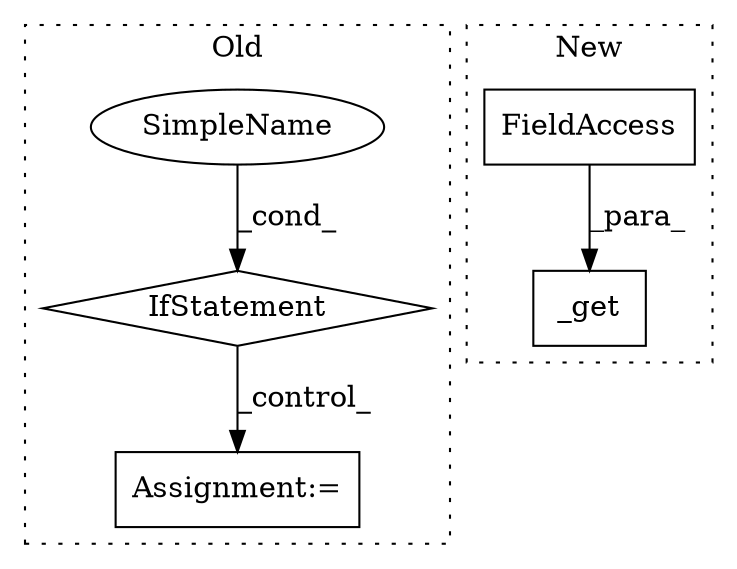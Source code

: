 digraph G {
subgraph cluster0 {
1 [label="IfStatement" a="25" s="2874,2900" l="4,2" shape="diamond"];
3 [label="Assignment:=" a="7" s="2914" l="1" shape="box"];
4 [label="SimpleName" a="42" s="" l="" shape="ellipse"];
label = "Old";
style="dotted";
}
subgraph cluster1 {
2 [label="_get" a="32" s="3286,3297" l="5,1" shape="box"];
5 [label="FieldAccess" a="22" s="3291" l="6" shape="box"];
label = "New";
style="dotted";
}
1 -> 3 [label="_control_"];
4 -> 1 [label="_cond_"];
5 -> 2 [label="_para_"];
}